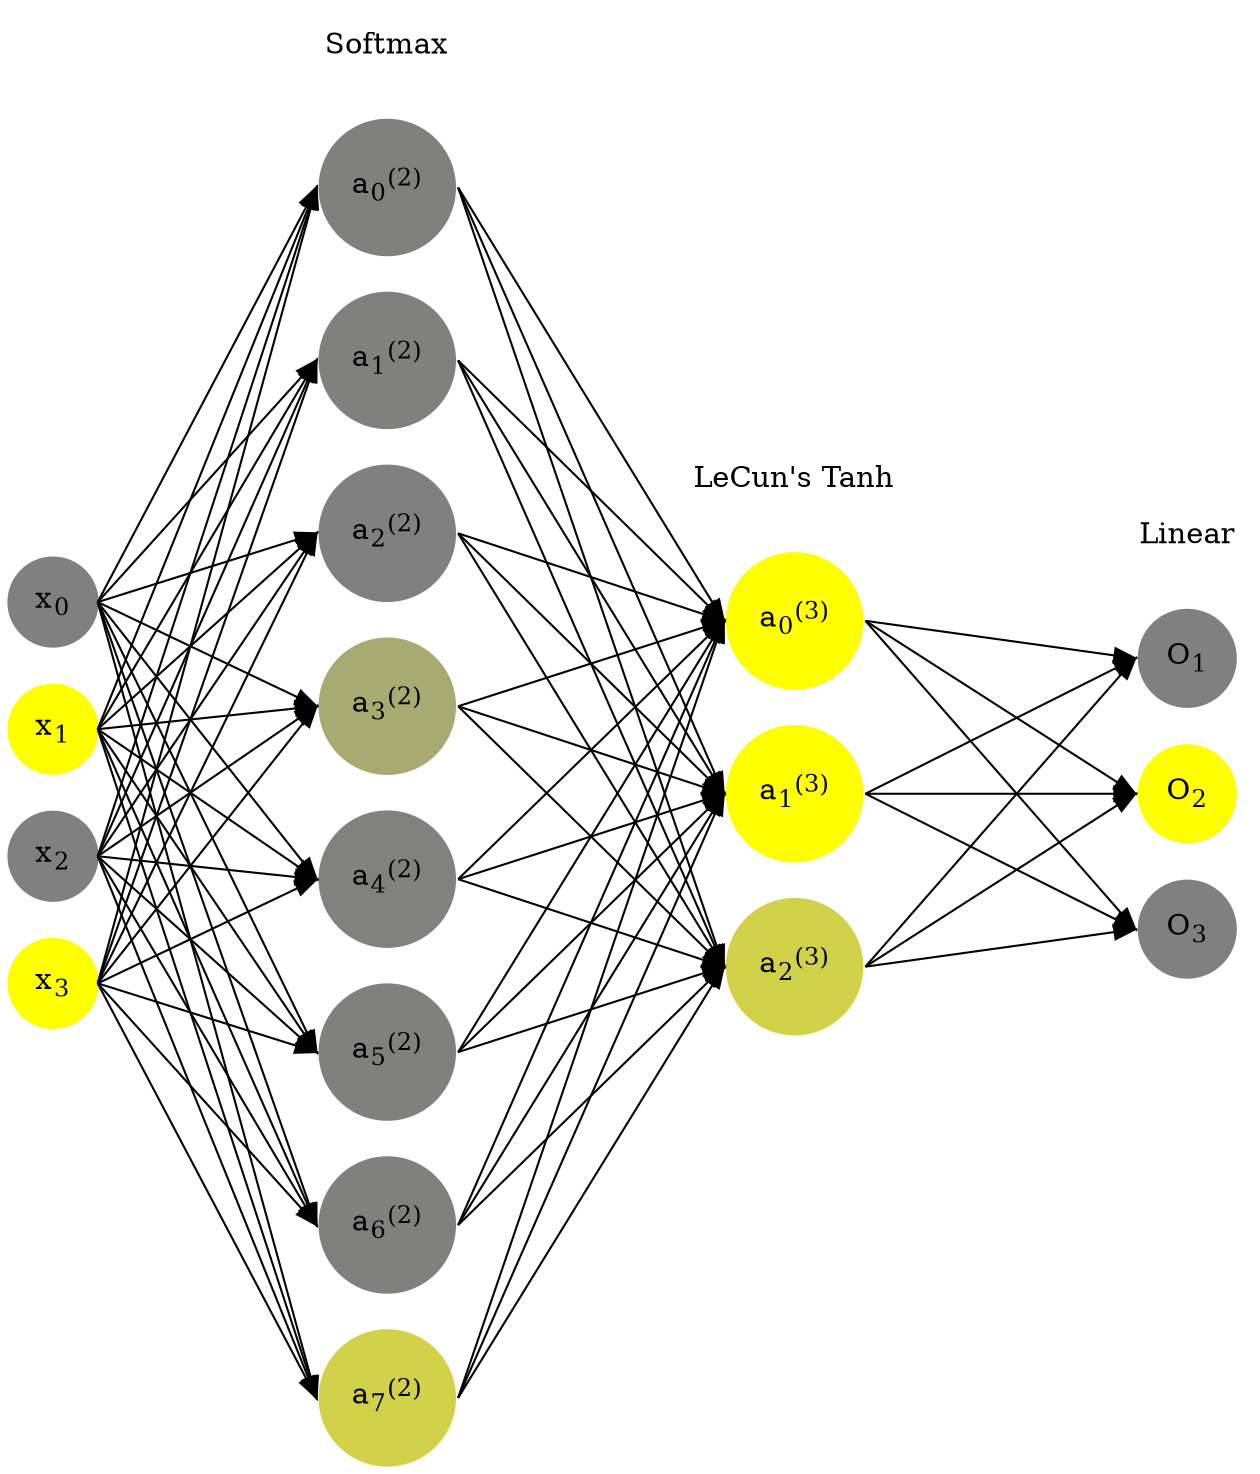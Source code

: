 digraph G {
	rankdir = LR;
	splines=false;
	edge[style=invis];
	ranksep= 1.4;
	{
	node [shape=circle, color="0.1667, 0.0, 0.5", style=filled, fillcolor="0.1667, 0.0, 0.5"];
	x0 [label=<x<sub>0</sub>>];
	}
	{
	node [shape=circle, color="0.1667, 1.0, 1.0", style=filled, fillcolor="0.1667, 1.0, 1.0"];
	x1 [label=<x<sub>1</sub>>];
	}
	{
	node [shape=circle, color="0.1667, 0.0, 0.5", style=filled, fillcolor="0.1667, 0.0, 0.5"];
	x2 [label=<x<sub>2</sub>>];
	}
	{
	node [shape=circle, color="0.1667, 1.0, 1.0", style=filled, fillcolor="0.1667, 1.0, 1.0"];
	x3 [label=<x<sub>3</sub>>];
	}
	{
	node [shape=circle, color="0.1667, 0.005374, 0.502687", style=filled, fillcolor="0.1667, 0.005374, 0.502687"];
	a02 [label=<a<sub>0</sub><sup>(2)</sup>>];
	}
	{
	node [shape=circle, color="0.1667, 0.001440, 0.500720", style=filled, fillcolor="0.1667, 0.001440, 0.500720"];
	a12 [label=<a<sub>1</sub><sup>(2)</sup>>];
	}
	{
	node [shape=circle, color="0.1667, 0.000717, 0.500359", style=filled, fillcolor="0.1667, 0.000717, 0.500359"];
	a22 [label=<a<sub>2</sub><sup>(2)</sup>>];
	}
	{
	node [shape=circle, color="0.1667, 0.325491, 0.662746", style=filled, fillcolor="0.1667, 0.325491, 0.662746"];
	a32 [label=<a<sub>3</sub><sup>(2)</sup>>];
	}
	{
	node [shape=circle, color="0.1667, 0.013211, 0.506606", style=filled, fillcolor="0.1667, 0.013211, 0.506606"];
	a42 [label=<a<sub>4</sub><sup>(2)</sup>>];
	}
	{
	node [shape=circle, color="0.1667, 0.000988, 0.500494", style=filled, fillcolor="0.1667, 0.000988, 0.500494"];
	a52 [label=<a<sub>5</sub><sup>(2)</sup>>];
	}
	{
	node [shape=circle, color="0.1667, 0.006673, 0.503337", style=filled, fillcolor="0.1667, 0.006673, 0.503337"];
	a62 [label=<a<sub>6</sub><sup>(2)</sup>>];
	}
	{
	node [shape=circle, color="0.1667, 0.646105, 0.823053", style=filled, fillcolor="0.1667, 0.646105, 0.823053"];
	a72 [label=<a<sub>7</sub><sup>(2)</sup>>];
	}
	{
	node [shape=circle, color="0.1667, 1.331110, 1.165555", style=filled, fillcolor="0.1667, 1.331110, 1.165555"];
	a03 [label=<a<sub>0</sub><sup>(3)</sup>>];
	}
	{
	node [shape=circle, color="0.1667, 1.546755, 1.273378", style=filled, fillcolor="0.1667, 1.546755, 1.273378"];
	a13 [label=<a<sub>1</sub><sup>(3)</sup>>];
	}
	{
	node [shape=circle, color="0.1667, 0.646638, 0.823319", style=filled, fillcolor="0.1667, 0.646638, 0.823319"];
	a23 [label=<a<sub>2</sub><sup>(3)</sup>>];
	}
	{
	node [shape=circle, color="0.1667, 0.0, 0.5", style=filled, fillcolor="0.1667, 0.0, 0.5"];
	O1 [label=<O<sub>1</sub>>];
	}
	{
	node [shape=circle, color="0.1667, 1.0, 1.0", style=filled, fillcolor="0.1667, 1.0, 1.0"];
	O2 [label=<O<sub>2</sub>>];
	}
	{
	node [shape=circle, color="0.1667, 0.0, 0.5", style=filled, fillcolor="0.1667, 0.0, 0.5"];
	O3 [label=<O<sub>3</sub>>];
	}
	{
	rank=same;
	x0->x1->x2->x3;
	}
	{
	rank=same;
	a02->a12->a22->a32->a42->a52->a62->a72;
	}
	{
	rank=same;
	a03->a13->a23;
	}
	{
	rank=same;
	O1->O2->O3;
	}
	l1 [shape=plaintext,label="Softmax"];
	l1->a02;
	{rank=same; l1;a02};
	l2 [shape=plaintext,label="LeCun's Tanh"];
	l2->a03;
	{rank=same; l2;a03};
	l3 [shape=plaintext,label="Linear"];
	l3->O1;
	{rank=same; l3;O1};
edge[style=solid, tailport=e, headport=w];
	{x0;x1;x2;x3} -> {a02;a12;a22;a32;a42;a52;a62;a72};
	{a02;a12;a22;a32;a42;a52;a62;a72} -> {a03;a13;a23};
	{a03;a13;a23} -> {O1,O2,O3};
}
